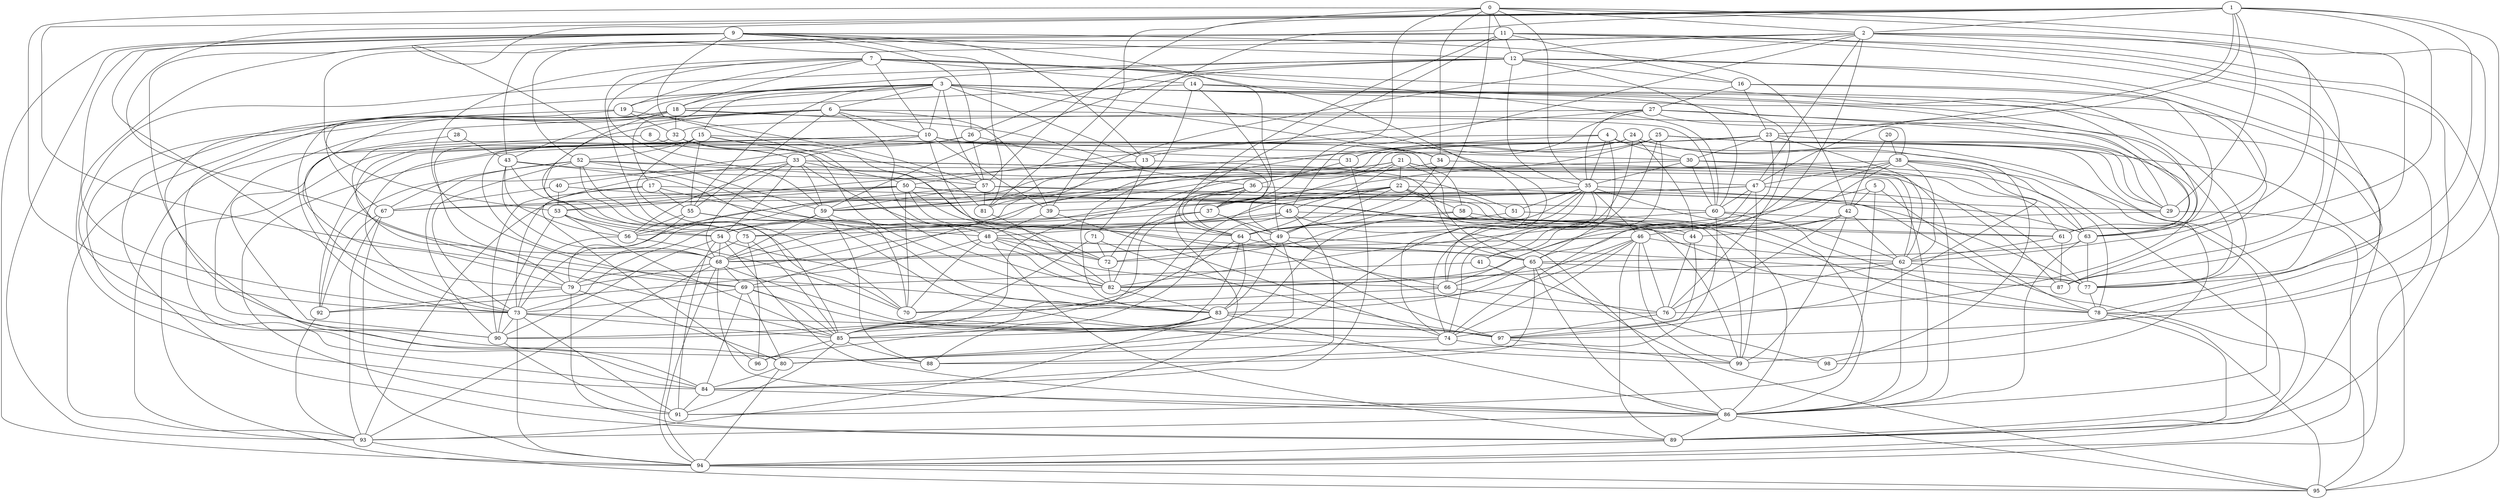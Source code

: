 graph g {
0;
1;
2;
3;
4;
5;
6;
7;
8;
9;
10;
11;
12;
13;
14;
15;
16;
17;
18;
19;
20;
21;
22;
23;
24;
25;
26;
27;
28;
29;
30;
31;
32;
33;
34;
35;
36;
37;
38;
39;
40;
41;
42;
43;
44;
45;
46;
47;
48;
49;
50;
51;
52;
53;
54;
55;
56;
57;
58;
59;
60;
61;
62;
63;
64;
65;
66;
67;
68;
69;
70;
71;
72;
73;
74;
75;
76;
77;
78;
79;
80;
81;
82;
83;
84;
85;
86;
87;
88;
89;
90;
91;
92;
93;
94;
95;
96;
97;
98;
99;
0 -- 78;
0 -- 49;
0 -- 11;
0 -- 81;
0 -- 34;
0 -- 37;
0 -- 73;
0 -- 35;
0 -- 87;
0 -- 2;
1 -- 57;
1 -- 39;
1 -- 83;
1 -- 29;
1 -- 2;
1 -- 69;
1 -- 77;
1 -- 63;
1 -- 59;
1 -- 97;
1 -- 47;
1 -- 23;
2 -- 95;
2 -- 12;
2 -- 77;
2 -- 53;
2 -- 62;
2 -- 45;
2 -- 47;
2 -- 52;
2 -- 74;
2 -- 81;
3 -- 13;
3 -- 34;
3 -- 19;
3 -- 90;
3 -- 57;
3 -- 15;
3 -- 67;
3 -- 78;
3 -- 10;
3 -- 63;
3 -- 77;
3 -- 66;
3 -- 89;
3 -- 55;
3 -- 17;
3 -- 6;
4 -- 13;
4 -- 30;
4 -- 35;
4 -- 65;
4 -- 89;
4 -- 69;
5 -- 91;
5 -- 78;
5 -- 42;
5 -- 64;
6 -- 43;
6 -- 55;
6 -- 38;
6 -- 54;
6 -- 82;
6 -- 84;
6 -- 10;
6 -- 93;
6 -- 39;
7 -- 61;
7 -- 60;
7 -- 19;
7 -- 70;
7 -- 59;
7 -- 14;
7 -- 18;
7 -- 69;
7 -- 74;
7 -- 10;
8 -- 33;
8 -- 90;
9 -- 26;
9 -- 84;
9 -- 79;
9 -- 13;
9 -- 81;
9 -- 88;
9 -- 37;
9 -- 42;
9 -- 12;
9 -- 82;
9 -- 94;
9 -- 93;
10 -- 82;
10 -- 58;
10 -- 40;
10 -- 31;
10 -- 39;
10 -- 92;
10 -- 93;
10 -- 34;
10 -- 94;
11 -- 82;
11 -- 12;
11 -- 89;
11 -- 16;
11 -- 99;
11 -- 43;
11 -- 64;
11 -- 73;
11 -- 87;
12 -- 59;
12 -- 80;
12 -- 16;
12 -- 35;
12 -- 60;
12 -- 94;
12 -- 26;
12 -- 18;
12 -- 61;
13 -- 71;
13 -- 53;
13 -- 65;
14 -- 29;
14 -- 18;
14 -- 83;
14 -- 49;
14 -- 76;
15 -- 85;
15 -- 83;
15 -- 79;
15 -- 55;
15 -- 30;
15 -- 52;
15 -- 72;
16 -- 87;
16 -- 61;
16 -- 27;
16 -- 23;
17 -- 90;
17 -- 78;
17 -- 55;
17 -- 65;
17 -- 73;
18 -- 32;
18 -- 79;
18 -- 75;
18 -- 60;
18 -- 49;
18 -- 89;
18 -- 84;
19 -- 57;
19 -- 73;
19 -- 84;
19 -- 32;
20 -- 38;
20 -- 42;
21 -- 61;
21 -- 85;
21 -- 65;
21 -- 45;
21 -- 92;
21 -- 79;
21 -- 62;
21 -- 22;
22 -- 68;
22 -- 37;
22 -- 49;
22 -- 86;
22 -- 54;
22 -- 29;
22 -- 58;
22 -- 64;
22 -- 44;
23 -- 91;
23 -- 85;
23 -- 76;
23 -- 29;
23 -- 41;
23 -- 62;
23 -- 56;
23 -- 30;
24 -- 66;
24 -- 56;
24 -- 44;
24 -- 98;
24 -- 86;
24 -- 31;
25 -- 95;
25 -- 41;
25 -- 68;
25 -- 31;
25 -- 74;
25 -- 98;
25 -- 29;
25 -- 37;
26 -- 57;
26 -- 33;
26 -- 73;
26 -- 36;
27 -- 50;
27 -- 77;
27 -- 35;
27 -- 32;
27 -- 29;
27 -- 31;
27 -- 63;
28 -- 43;
28 -- 73;
29 -- 94;
29 -- 82;
30 -- 86;
30 -- 78;
30 -- 59;
30 -- 35;
30 -- 60;
31 -- 36;
31 -- 84;
32 -- 68;
32 -- 64;
32 -- 81;
32 -- 85;
32 -- 33;
33 -- 59;
33 -- 50;
33 -- 54;
33 -- 68;
33 -- 56;
33 -- 51;
33 -- 96;
33 -- 87;
33 -- 48;
34 -- 59;
34 -- 63;
34 -- 49;
35 -- 85;
35 -- 78;
35 -- 64;
35 -- 74;
35 -- 80;
35 -- 46;
35 -- 39;
35 -- 95;
35 -- 51;
36 -- 64;
36 -- 91;
36 -- 77;
36 -- 68;
36 -- 49;
36 -- 37;
37 -- 85;
37 -- 49;
37 -- 75;
37 -- 97;
37 -- 72;
38 -- 89;
38 -- 63;
38 -- 62;
38 -- 97;
38 -- 66;
38 -- 54;
38 -- 47;
38 -- 65;
39 -- 48;
39 -- 74;
40 -- 53;
40 -- 67;
40 -- 44;
41 -- 69;
41 -- 98;
42 -- 46;
42 -- 99;
42 -- 62;
42 -- 76;
42 -- 44;
43 -- 48;
43 -- 68;
43 -- 75;
43 -- 47;
43 -- 56;
44 -- 97;
44 -- 76;
45 -- 85;
45 -- 86;
45 -- 61;
45 -- 84;
45 -- 79;
45 -- 48;
46 -- 74;
46 -- 99;
46 -- 89;
46 -- 68;
46 -- 82;
46 -- 62;
46 -- 70;
46 -- 76;
47 -- 60;
47 -- 67;
47 -- 59;
47 -- 77;
47 -- 99;
47 -- 82;
48 -- 66;
48 -- 70;
48 -- 65;
48 -- 72;
48 -- 92;
48 -- 89;
49 -- 80;
49 -- 76;
49 -- 77;
49 -- 83;
49 -- 72;
50 -- 93;
50 -- 78;
50 -- 99;
50 -- 70;
50 -- 64;
50 -- 66;
50 -- 53;
50 -- 67;
51 -- 64;
51 -- 86;
52 -- 70;
52 -- 72;
52 -- 75;
52 -- 90;
52 -- 67;
52 -- 57;
52 -- 73;
52 -- 86;
53 -- 90;
53 -- 85;
53 -- 56;
53 -- 54;
54 -- 91;
54 -- 82;
54 -- 68;
54 -- 86;
54 -- 90;
55 -- 83;
55 -- 79;
55 -- 99;
55 -- 56;
56 -- 73;
56 -- 70;
57 -- 63;
57 -- 73;
57 -- 59;
57 -- 81;
57 -- 60;
58 -- 75;
58 -- 99;
58 -- 61;
58 -- 72;
59 -- 88;
59 -- 68;
59 -- 73;
59 -- 70;
60 -- 68;
60 -- 62;
60 -- 88;
60 -- 63;
61 -- 87;
61 -- 62;
62 -- 86;
62 -- 74;
62 -- 82;
62 -- 77;
63 -- 86;
63 -- 65;
63 -- 77;
64 -- 83;
64 -- 85;
64 -- 65;
64 -- 90;
65 -- 88;
65 -- 86;
65 -- 66;
65 -- 87;
65 -- 83;
65 -- 95;
66 -- 76;
66 -- 70;
67 -- 93;
67 -- 92;
67 -- 94;
68 -- 93;
68 -- 69;
68 -- 97;
68 -- 94;
68 -- 86;
68 -- 79;
69 -- 84;
69 -- 85;
69 -- 80;
69 -- 97;
69 -- 73;
71 -- 72;
71 -- 90;
71 -- 97;
72 -- 82;
73 -- 94;
73 -- 91;
73 -- 90;
73 -- 85;
73 -- 74;
74 -- 98;
74 -- 80;
75 -- 96;
75 -- 85;
75 -- 94;
76 -- 97;
77 -- 78;
78 -- 95;
78 -- 94;
79 -- 92;
79 -- 89;
79 -- 80;
80 -- 94;
80 -- 84;
81 -- 82;
82 -- 83;
83 -- 86;
83 -- 96;
83 -- 88;
83 -- 93;
83 -- 97;
83 -- 85;
84 -- 86;
84 -- 91;
85 -- 96;
85 -- 91;
85 -- 88;
86 -- 93;
86 -- 89;
86 -- 95;
89 -- 94;
90 -- 91;
92 -- 93;
93 -- 95;
94 -- 95;
97 -- 99;

}

